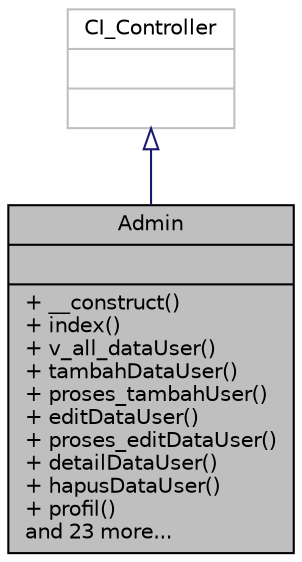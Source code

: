 digraph "Admin"
{
 // LATEX_PDF_SIZE
  edge [fontname="Helvetica",fontsize="10",labelfontname="Helvetica",labelfontsize="10"];
  node [fontname="Helvetica",fontsize="10",shape=record];
  Node2 [label="{Admin\n||+ __construct()\l+ index()\l+ v_all_dataUser()\l+ tambahDataUser()\l+ proses_tambahUser()\l+ editDataUser()\l+ proses_editDataUser()\l+ detailDataUser()\l+ hapusDataUser()\l+ profil()\land 23 more...\l}",height=0.2,width=0.4,color="black", fillcolor="grey75", style="filled", fontcolor="black",tooltip=" "];
  Node3 -> Node2 [dir="back",color="midnightblue",fontsize="10",style="solid",arrowtail="onormal",fontname="Helvetica"];
  Node3 [label="{CI_Controller\n||}",height=0.2,width=0.4,color="grey75", fillcolor="white", style="filled",tooltip=" "];
}
